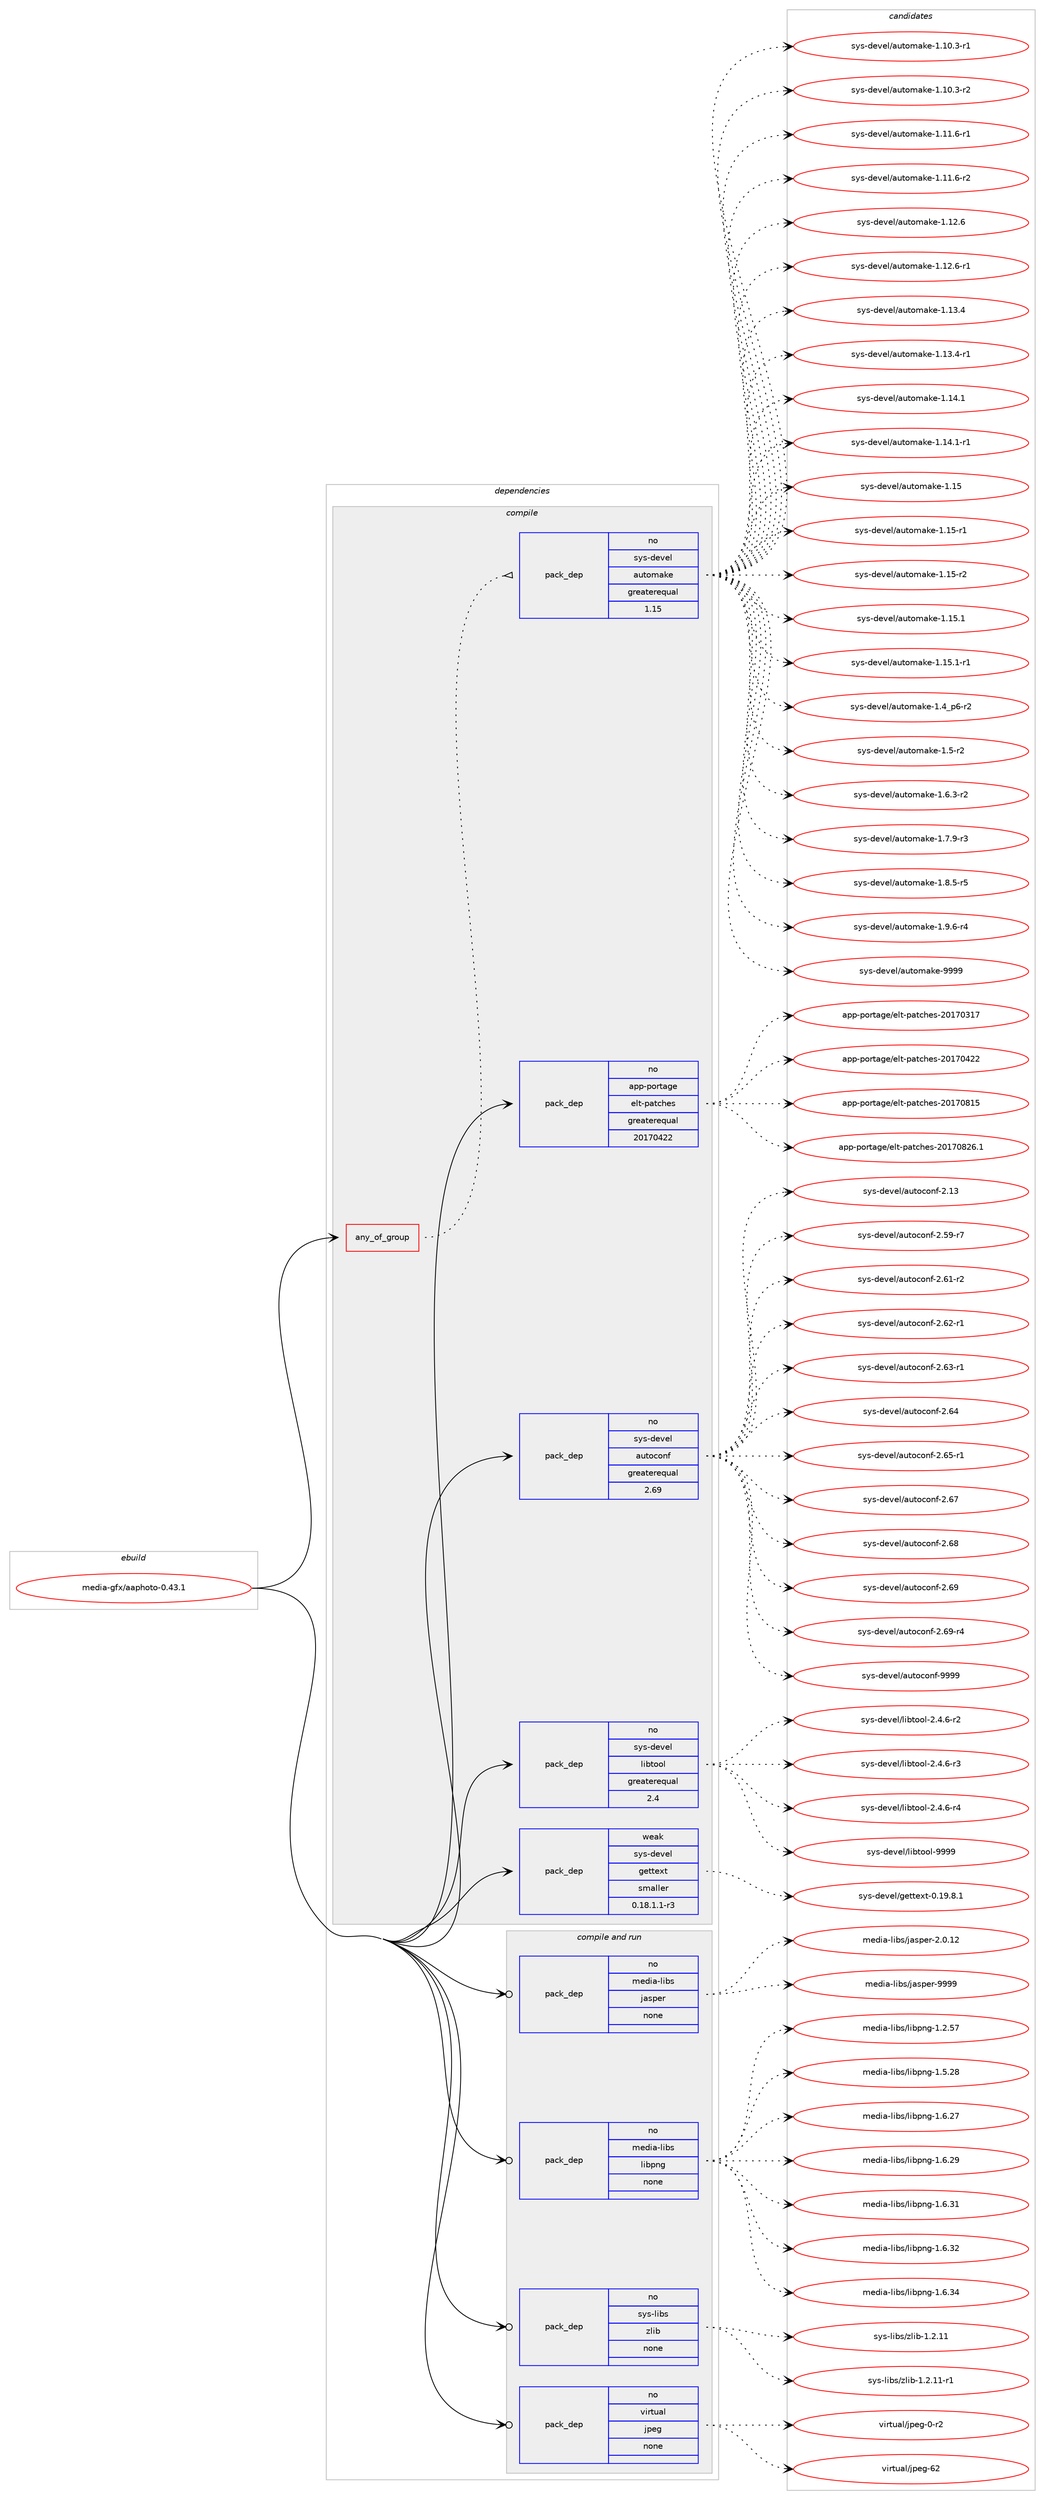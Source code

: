 digraph prolog {

# *************
# Graph options
# *************

newrank=true;
concentrate=true;
compound=true;
graph [rankdir=LR,fontname=Helvetica,fontsize=10,ranksep=1.5];#, ranksep=2.5, nodesep=0.2];
edge  [arrowhead=vee];
node  [fontname=Helvetica,fontsize=10];

# **********
# The ebuild
# **********

subgraph cluster_leftcol {
color=gray;
rank=same;
label=<<i>ebuild</i>>;
id [label="media-gfx/aaphoto-0.43.1", color=red, width=4, href="../media-gfx/aaphoto-0.43.1.svg"];
}

# ****************
# The dependencies
# ****************

subgraph cluster_midcol {
color=gray;
label=<<i>dependencies</i>>;
subgraph cluster_compile {
fillcolor="#eeeeee";
style=filled;
label=<<i>compile</i>>;
subgraph any5225 {
dependency350624 [label=<<TABLE BORDER="0" CELLBORDER="1" CELLSPACING="0" CELLPADDING="4"><TR><TD CELLPADDING="10">any_of_group</TD></TR></TABLE>>, shape=none, color=red];subgraph pack258471 {
dependency350625 [label=<<TABLE BORDER="0" CELLBORDER="1" CELLSPACING="0" CELLPADDING="4" WIDTH="220"><TR><TD ROWSPAN="6" CELLPADDING="30">pack_dep</TD></TR><TR><TD WIDTH="110">no</TD></TR><TR><TD>sys-devel</TD></TR><TR><TD>automake</TD></TR><TR><TD>greaterequal</TD></TR><TR><TD>1.15</TD></TR></TABLE>>, shape=none, color=blue];
}
dependency350624:e -> dependency350625:w [weight=20,style="dotted",arrowhead="oinv"];
}
id:e -> dependency350624:w [weight=20,style="solid",arrowhead="vee"];
subgraph pack258472 {
dependency350626 [label=<<TABLE BORDER="0" CELLBORDER="1" CELLSPACING="0" CELLPADDING="4" WIDTH="220"><TR><TD ROWSPAN="6" CELLPADDING="30">pack_dep</TD></TR><TR><TD WIDTH="110">no</TD></TR><TR><TD>app-portage</TD></TR><TR><TD>elt-patches</TD></TR><TR><TD>greaterequal</TD></TR><TR><TD>20170422</TD></TR></TABLE>>, shape=none, color=blue];
}
id:e -> dependency350626:w [weight=20,style="solid",arrowhead="vee"];
subgraph pack258473 {
dependency350627 [label=<<TABLE BORDER="0" CELLBORDER="1" CELLSPACING="0" CELLPADDING="4" WIDTH="220"><TR><TD ROWSPAN="6" CELLPADDING="30">pack_dep</TD></TR><TR><TD WIDTH="110">no</TD></TR><TR><TD>sys-devel</TD></TR><TR><TD>autoconf</TD></TR><TR><TD>greaterequal</TD></TR><TR><TD>2.69</TD></TR></TABLE>>, shape=none, color=blue];
}
id:e -> dependency350627:w [weight=20,style="solid",arrowhead="vee"];
subgraph pack258474 {
dependency350628 [label=<<TABLE BORDER="0" CELLBORDER="1" CELLSPACING="0" CELLPADDING="4" WIDTH="220"><TR><TD ROWSPAN="6" CELLPADDING="30">pack_dep</TD></TR><TR><TD WIDTH="110">no</TD></TR><TR><TD>sys-devel</TD></TR><TR><TD>libtool</TD></TR><TR><TD>greaterequal</TD></TR><TR><TD>2.4</TD></TR></TABLE>>, shape=none, color=blue];
}
id:e -> dependency350628:w [weight=20,style="solid",arrowhead="vee"];
subgraph pack258475 {
dependency350629 [label=<<TABLE BORDER="0" CELLBORDER="1" CELLSPACING="0" CELLPADDING="4" WIDTH="220"><TR><TD ROWSPAN="6" CELLPADDING="30">pack_dep</TD></TR><TR><TD WIDTH="110">weak</TD></TR><TR><TD>sys-devel</TD></TR><TR><TD>gettext</TD></TR><TR><TD>smaller</TD></TR><TR><TD>0.18.1.1-r3</TD></TR></TABLE>>, shape=none, color=blue];
}
id:e -> dependency350629:w [weight=20,style="solid",arrowhead="vee"];
}
subgraph cluster_compileandrun {
fillcolor="#eeeeee";
style=filled;
label=<<i>compile and run</i>>;
subgraph pack258476 {
dependency350630 [label=<<TABLE BORDER="0" CELLBORDER="1" CELLSPACING="0" CELLPADDING="4" WIDTH="220"><TR><TD ROWSPAN="6" CELLPADDING="30">pack_dep</TD></TR><TR><TD WIDTH="110">no</TD></TR><TR><TD>media-libs</TD></TR><TR><TD>jasper</TD></TR><TR><TD>none</TD></TR><TR><TD></TD></TR></TABLE>>, shape=none, color=blue];
}
id:e -> dependency350630:w [weight=20,style="solid",arrowhead="odotvee"];
subgraph pack258477 {
dependency350631 [label=<<TABLE BORDER="0" CELLBORDER="1" CELLSPACING="0" CELLPADDING="4" WIDTH="220"><TR><TD ROWSPAN="6" CELLPADDING="30">pack_dep</TD></TR><TR><TD WIDTH="110">no</TD></TR><TR><TD>media-libs</TD></TR><TR><TD>libpng</TD></TR><TR><TD>none</TD></TR><TR><TD></TD></TR></TABLE>>, shape=none, color=blue];
}
id:e -> dependency350631:w [weight=20,style="solid",arrowhead="odotvee"];
subgraph pack258478 {
dependency350632 [label=<<TABLE BORDER="0" CELLBORDER="1" CELLSPACING="0" CELLPADDING="4" WIDTH="220"><TR><TD ROWSPAN="6" CELLPADDING="30">pack_dep</TD></TR><TR><TD WIDTH="110">no</TD></TR><TR><TD>sys-libs</TD></TR><TR><TD>zlib</TD></TR><TR><TD>none</TD></TR><TR><TD></TD></TR></TABLE>>, shape=none, color=blue];
}
id:e -> dependency350632:w [weight=20,style="solid",arrowhead="odotvee"];
subgraph pack258479 {
dependency350633 [label=<<TABLE BORDER="0" CELLBORDER="1" CELLSPACING="0" CELLPADDING="4" WIDTH="220"><TR><TD ROWSPAN="6" CELLPADDING="30">pack_dep</TD></TR><TR><TD WIDTH="110">no</TD></TR><TR><TD>virtual</TD></TR><TR><TD>jpeg</TD></TR><TR><TD>none</TD></TR><TR><TD></TD></TR></TABLE>>, shape=none, color=blue];
}
id:e -> dependency350633:w [weight=20,style="solid",arrowhead="odotvee"];
}
subgraph cluster_run {
fillcolor="#eeeeee";
style=filled;
label=<<i>run</i>>;
}
}

# **************
# The candidates
# **************

subgraph cluster_choices {
rank=same;
color=gray;
label=<<i>candidates</i>>;

subgraph choice258471 {
color=black;
nodesep=1;
choice11512111545100101118101108479711711611110997107101454946494846514511449 [label="sys-devel/automake-1.10.3-r1", color=red, width=4,href="../sys-devel/automake-1.10.3-r1.svg"];
choice11512111545100101118101108479711711611110997107101454946494846514511450 [label="sys-devel/automake-1.10.3-r2", color=red, width=4,href="../sys-devel/automake-1.10.3-r2.svg"];
choice11512111545100101118101108479711711611110997107101454946494946544511449 [label="sys-devel/automake-1.11.6-r1", color=red, width=4,href="../sys-devel/automake-1.11.6-r1.svg"];
choice11512111545100101118101108479711711611110997107101454946494946544511450 [label="sys-devel/automake-1.11.6-r2", color=red, width=4,href="../sys-devel/automake-1.11.6-r2.svg"];
choice1151211154510010111810110847971171161111099710710145494649504654 [label="sys-devel/automake-1.12.6", color=red, width=4,href="../sys-devel/automake-1.12.6.svg"];
choice11512111545100101118101108479711711611110997107101454946495046544511449 [label="sys-devel/automake-1.12.6-r1", color=red, width=4,href="../sys-devel/automake-1.12.6-r1.svg"];
choice1151211154510010111810110847971171161111099710710145494649514652 [label="sys-devel/automake-1.13.4", color=red, width=4,href="../sys-devel/automake-1.13.4.svg"];
choice11512111545100101118101108479711711611110997107101454946495146524511449 [label="sys-devel/automake-1.13.4-r1", color=red, width=4,href="../sys-devel/automake-1.13.4-r1.svg"];
choice1151211154510010111810110847971171161111099710710145494649524649 [label="sys-devel/automake-1.14.1", color=red, width=4,href="../sys-devel/automake-1.14.1.svg"];
choice11512111545100101118101108479711711611110997107101454946495246494511449 [label="sys-devel/automake-1.14.1-r1", color=red, width=4,href="../sys-devel/automake-1.14.1-r1.svg"];
choice115121115451001011181011084797117116111109971071014549464953 [label="sys-devel/automake-1.15", color=red, width=4,href="../sys-devel/automake-1.15.svg"];
choice1151211154510010111810110847971171161111099710710145494649534511449 [label="sys-devel/automake-1.15-r1", color=red, width=4,href="../sys-devel/automake-1.15-r1.svg"];
choice1151211154510010111810110847971171161111099710710145494649534511450 [label="sys-devel/automake-1.15-r2", color=red, width=4,href="../sys-devel/automake-1.15-r2.svg"];
choice1151211154510010111810110847971171161111099710710145494649534649 [label="sys-devel/automake-1.15.1", color=red, width=4,href="../sys-devel/automake-1.15.1.svg"];
choice11512111545100101118101108479711711611110997107101454946495346494511449 [label="sys-devel/automake-1.15.1-r1", color=red, width=4,href="../sys-devel/automake-1.15.1-r1.svg"];
choice115121115451001011181011084797117116111109971071014549465295112544511450 [label="sys-devel/automake-1.4_p6-r2", color=red, width=4,href="../sys-devel/automake-1.4_p6-r2.svg"];
choice11512111545100101118101108479711711611110997107101454946534511450 [label="sys-devel/automake-1.5-r2", color=red, width=4,href="../sys-devel/automake-1.5-r2.svg"];
choice115121115451001011181011084797117116111109971071014549465446514511450 [label="sys-devel/automake-1.6.3-r2", color=red, width=4,href="../sys-devel/automake-1.6.3-r2.svg"];
choice115121115451001011181011084797117116111109971071014549465546574511451 [label="sys-devel/automake-1.7.9-r3", color=red, width=4,href="../sys-devel/automake-1.7.9-r3.svg"];
choice115121115451001011181011084797117116111109971071014549465646534511453 [label="sys-devel/automake-1.8.5-r5", color=red, width=4,href="../sys-devel/automake-1.8.5-r5.svg"];
choice115121115451001011181011084797117116111109971071014549465746544511452 [label="sys-devel/automake-1.9.6-r4", color=red, width=4,href="../sys-devel/automake-1.9.6-r4.svg"];
choice115121115451001011181011084797117116111109971071014557575757 [label="sys-devel/automake-9999", color=red, width=4,href="../sys-devel/automake-9999.svg"];
dependency350625:e -> choice11512111545100101118101108479711711611110997107101454946494846514511449:w [style=dotted,weight="100"];
dependency350625:e -> choice11512111545100101118101108479711711611110997107101454946494846514511450:w [style=dotted,weight="100"];
dependency350625:e -> choice11512111545100101118101108479711711611110997107101454946494946544511449:w [style=dotted,weight="100"];
dependency350625:e -> choice11512111545100101118101108479711711611110997107101454946494946544511450:w [style=dotted,weight="100"];
dependency350625:e -> choice1151211154510010111810110847971171161111099710710145494649504654:w [style=dotted,weight="100"];
dependency350625:e -> choice11512111545100101118101108479711711611110997107101454946495046544511449:w [style=dotted,weight="100"];
dependency350625:e -> choice1151211154510010111810110847971171161111099710710145494649514652:w [style=dotted,weight="100"];
dependency350625:e -> choice11512111545100101118101108479711711611110997107101454946495146524511449:w [style=dotted,weight="100"];
dependency350625:e -> choice1151211154510010111810110847971171161111099710710145494649524649:w [style=dotted,weight="100"];
dependency350625:e -> choice11512111545100101118101108479711711611110997107101454946495246494511449:w [style=dotted,weight="100"];
dependency350625:e -> choice115121115451001011181011084797117116111109971071014549464953:w [style=dotted,weight="100"];
dependency350625:e -> choice1151211154510010111810110847971171161111099710710145494649534511449:w [style=dotted,weight="100"];
dependency350625:e -> choice1151211154510010111810110847971171161111099710710145494649534511450:w [style=dotted,weight="100"];
dependency350625:e -> choice1151211154510010111810110847971171161111099710710145494649534649:w [style=dotted,weight="100"];
dependency350625:e -> choice11512111545100101118101108479711711611110997107101454946495346494511449:w [style=dotted,weight="100"];
dependency350625:e -> choice115121115451001011181011084797117116111109971071014549465295112544511450:w [style=dotted,weight="100"];
dependency350625:e -> choice11512111545100101118101108479711711611110997107101454946534511450:w [style=dotted,weight="100"];
dependency350625:e -> choice115121115451001011181011084797117116111109971071014549465446514511450:w [style=dotted,weight="100"];
dependency350625:e -> choice115121115451001011181011084797117116111109971071014549465546574511451:w [style=dotted,weight="100"];
dependency350625:e -> choice115121115451001011181011084797117116111109971071014549465646534511453:w [style=dotted,weight="100"];
dependency350625:e -> choice115121115451001011181011084797117116111109971071014549465746544511452:w [style=dotted,weight="100"];
dependency350625:e -> choice115121115451001011181011084797117116111109971071014557575757:w [style=dotted,weight="100"];
}
subgraph choice258472 {
color=black;
nodesep=1;
choice97112112451121111141169710310147101108116451129711699104101115455048495548514955 [label="app-portage/elt-patches-20170317", color=red, width=4,href="../app-portage/elt-patches-20170317.svg"];
choice97112112451121111141169710310147101108116451129711699104101115455048495548525050 [label="app-portage/elt-patches-20170422", color=red, width=4,href="../app-portage/elt-patches-20170422.svg"];
choice97112112451121111141169710310147101108116451129711699104101115455048495548564953 [label="app-portage/elt-patches-20170815", color=red, width=4,href="../app-portage/elt-patches-20170815.svg"];
choice971121124511211111411697103101471011081164511297116991041011154550484955485650544649 [label="app-portage/elt-patches-20170826.1", color=red, width=4,href="../app-portage/elt-patches-20170826.1.svg"];
dependency350626:e -> choice97112112451121111141169710310147101108116451129711699104101115455048495548514955:w [style=dotted,weight="100"];
dependency350626:e -> choice97112112451121111141169710310147101108116451129711699104101115455048495548525050:w [style=dotted,weight="100"];
dependency350626:e -> choice97112112451121111141169710310147101108116451129711699104101115455048495548564953:w [style=dotted,weight="100"];
dependency350626:e -> choice971121124511211111411697103101471011081164511297116991041011154550484955485650544649:w [style=dotted,weight="100"];
}
subgraph choice258473 {
color=black;
nodesep=1;
choice115121115451001011181011084797117116111991111101024550464951 [label="sys-devel/autoconf-2.13", color=red, width=4,href="../sys-devel/autoconf-2.13.svg"];
choice1151211154510010111810110847971171161119911111010245504653574511455 [label="sys-devel/autoconf-2.59-r7", color=red, width=4,href="../sys-devel/autoconf-2.59-r7.svg"];
choice1151211154510010111810110847971171161119911111010245504654494511450 [label="sys-devel/autoconf-2.61-r2", color=red, width=4,href="../sys-devel/autoconf-2.61-r2.svg"];
choice1151211154510010111810110847971171161119911111010245504654504511449 [label="sys-devel/autoconf-2.62-r1", color=red, width=4,href="../sys-devel/autoconf-2.62-r1.svg"];
choice1151211154510010111810110847971171161119911111010245504654514511449 [label="sys-devel/autoconf-2.63-r1", color=red, width=4,href="../sys-devel/autoconf-2.63-r1.svg"];
choice115121115451001011181011084797117116111991111101024550465452 [label="sys-devel/autoconf-2.64", color=red, width=4,href="../sys-devel/autoconf-2.64.svg"];
choice1151211154510010111810110847971171161119911111010245504654534511449 [label="sys-devel/autoconf-2.65-r1", color=red, width=4,href="../sys-devel/autoconf-2.65-r1.svg"];
choice115121115451001011181011084797117116111991111101024550465455 [label="sys-devel/autoconf-2.67", color=red, width=4,href="../sys-devel/autoconf-2.67.svg"];
choice115121115451001011181011084797117116111991111101024550465456 [label="sys-devel/autoconf-2.68", color=red, width=4,href="../sys-devel/autoconf-2.68.svg"];
choice115121115451001011181011084797117116111991111101024550465457 [label="sys-devel/autoconf-2.69", color=red, width=4,href="../sys-devel/autoconf-2.69.svg"];
choice1151211154510010111810110847971171161119911111010245504654574511452 [label="sys-devel/autoconf-2.69-r4", color=red, width=4,href="../sys-devel/autoconf-2.69-r4.svg"];
choice115121115451001011181011084797117116111991111101024557575757 [label="sys-devel/autoconf-9999", color=red, width=4,href="../sys-devel/autoconf-9999.svg"];
dependency350627:e -> choice115121115451001011181011084797117116111991111101024550464951:w [style=dotted,weight="100"];
dependency350627:e -> choice1151211154510010111810110847971171161119911111010245504653574511455:w [style=dotted,weight="100"];
dependency350627:e -> choice1151211154510010111810110847971171161119911111010245504654494511450:w [style=dotted,weight="100"];
dependency350627:e -> choice1151211154510010111810110847971171161119911111010245504654504511449:w [style=dotted,weight="100"];
dependency350627:e -> choice1151211154510010111810110847971171161119911111010245504654514511449:w [style=dotted,weight="100"];
dependency350627:e -> choice115121115451001011181011084797117116111991111101024550465452:w [style=dotted,weight="100"];
dependency350627:e -> choice1151211154510010111810110847971171161119911111010245504654534511449:w [style=dotted,weight="100"];
dependency350627:e -> choice115121115451001011181011084797117116111991111101024550465455:w [style=dotted,weight="100"];
dependency350627:e -> choice115121115451001011181011084797117116111991111101024550465456:w [style=dotted,weight="100"];
dependency350627:e -> choice115121115451001011181011084797117116111991111101024550465457:w [style=dotted,weight="100"];
dependency350627:e -> choice1151211154510010111810110847971171161119911111010245504654574511452:w [style=dotted,weight="100"];
dependency350627:e -> choice115121115451001011181011084797117116111991111101024557575757:w [style=dotted,weight="100"];
}
subgraph choice258474 {
color=black;
nodesep=1;
choice1151211154510010111810110847108105981161111111084550465246544511450 [label="sys-devel/libtool-2.4.6-r2", color=red, width=4,href="../sys-devel/libtool-2.4.6-r2.svg"];
choice1151211154510010111810110847108105981161111111084550465246544511451 [label="sys-devel/libtool-2.4.6-r3", color=red, width=4,href="../sys-devel/libtool-2.4.6-r3.svg"];
choice1151211154510010111810110847108105981161111111084550465246544511452 [label="sys-devel/libtool-2.4.6-r4", color=red, width=4,href="../sys-devel/libtool-2.4.6-r4.svg"];
choice1151211154510010111810110847108105981161111111084557575757 [label="sys-devel/libtool-9999", color=red, width=4,href="../sys-devel/libtool-9999.svg"];
dependency350628:e -> choice1151211154510010111810110847108105981161111111084550465246544511450:w [style=dotted,weight="100"];
dependency350628:e -> choice1151211154510010111810110847108105981161111111084550465246544511451:w [style=dotted,weight="100"];
dependency350628:e -> choice1151211154510010111810110847108105981161111111084550465246544511452:w [style=dotted,weight="100"];
dependency350628:e -> choice1151211154510010111810110847108105981161111111084557575757:w [style=dotted,weight="100"];
}
subgraph choice258475 {
color=black;
nodesep=1;
choice1151211154510010111810110847103101116116101120116454846495746564649 [label="sys-devel/gettext-0.19.8.1", color=red, width=4,href="../sys-devel/gettext-0.19.8.1.svg"];
dependency350629:e -> choice1151211154510010111810110847103101116116101120116454846495746564649:w [style=dotted,weight="100"];
}
subgraph choice258476 {
color=black;
nodesep=1;
choice109101100105974510810598115471069711511210111445504648464950 [label="media-libs/jasper-2.0.12", color=red, width=4,href="../media-libs/jasper-2.0.12.svg"];
choice10910110010597451081059811547106971151121011144557575757 [label="media-libs/jasper-9999", color=red, width=4,href="../media-libs/jasper-9999.svg"];
dependency350630:e -> choice109101100105974510810598115471069711511210111445504648464950:w [style=dotted,weight="100"];
dependency350630:e -> choice10910110010597451081059811547106971151121011144557575757:w [style=dotted,weight="100"];
}
subgraph choice258477 {
color=black;
nodesep=1;
choice109101100105974510810598115471081059811211010345494650465355 [label="media-libs/libpng-1.2.57", color=red, width=4,href="../media-libs/libpng-1.2.57.svg"];
choice109101100105974510810598115471081059811211010345494653465056 [label="media-libs/libpng-1.5.28", color=red, width=4,href="../media-libs/libpng-1.5.28.svg"];
choice109101100105974510810598115471081059811211010345494654465055 [label="media-libs/libpng-1.6.27", color=red, width=4,href="../media-libs/libpng-1.6.27.svg"];
choice109101100105974510810598115471081059811211010345494654465057 [label="media-libs/libpng-1.6.29", color=red, width=4,href="../media-libs/libpng-1.6.29.svg"];
choice109101100105974510810598115471081059811211010345494654465149 [label="media-libs/libpng-1.6.31", color=red, width=4,href="../media-libs/libpng-1.6.31.svg"];
choice109101100105974510810598115471081059811211010345494654465150 [label="media-libs/libpng-1.6.32", color=red, width=4,href="../media-libs/libpng-1.6.32.svg"];
choice109101100105974510810598115471081059811211010345494654465152 [label="media-libs/libpng-1.6.34", color=red, width=4,href="../media-libs/libpng-1.6.34.svg"];
dependency350631:e -> choice109101100105974510810598115471081059811211010345494650465355:w [style=dotted,weight="100"];
dependency350631:e -> choice109101100105974510810598115471081059811211010345494653465056:w [style=dotted,weight="100"];
dependency350631:e -> choice109101100105974510810598115471081059811211010345494654465055:w [style=dotted,weight="100"];
dependency350631:e -> choice109101100105974510810598115471081059811211010345494654465057:w [style=dotted,weight="100"];
dependency350631:e -> choice109101100105974510810598115471081059811211010345494654465149:w [style=dotted,weight="100"];
dependency350631:e -> choice109101100105974510810598115471081059811211010345494654465150:w [style=dotted,weight="100"];
dependency350631:e -> choice109101100105974510810598115471081059811211010345494654465152:w [style=dotted,weight="100"];
}
subgraph choice258478 {
color=black;
nodesep=1;
choice1151211154510810598115471221081059845494650464949 [label="sys-libs/zlib-1.2.11", color=red, width=4,href="../sys-libs/zlib-1.2.11.svg"];
choice11512111545108105981154712210810598454946504649494511449 [label="sys-libs/zlib-1.2.11-r1", color=red, width=4,href="../sys-libs/zlib-1.2.11-r1.svg"];
dependency350632:e -> choice1151211154510810598115471221081059845494650464949:w [style=dotted,weight="100"];
dependency350632:e -> choice11512111545108105981154712210810598454946504649494511449:w [style=dotted,weight="100"];
}
subgraph choice258479 {
color=black;
nodesep=1;
choice118105114116117971084710611210110345484511450 [label="virtual/jpeg-0-r2", color=red, width=4,href="../virtual/jpeg-0-r2.svg"];
choice1181051141161179710847106112101103455450 [label="virtual/jpeg-62", color=red, width=4,href="../virtual/jpeg-62.svg"];
dependency350633:e -> choice118105114116117971084710611210110345484511450:w [style=dotted,weight="100"];
dependency350633:e -> choice1181051141161179710847106112101103455450:w [style=dotted,weight="100"];
}
}

}

